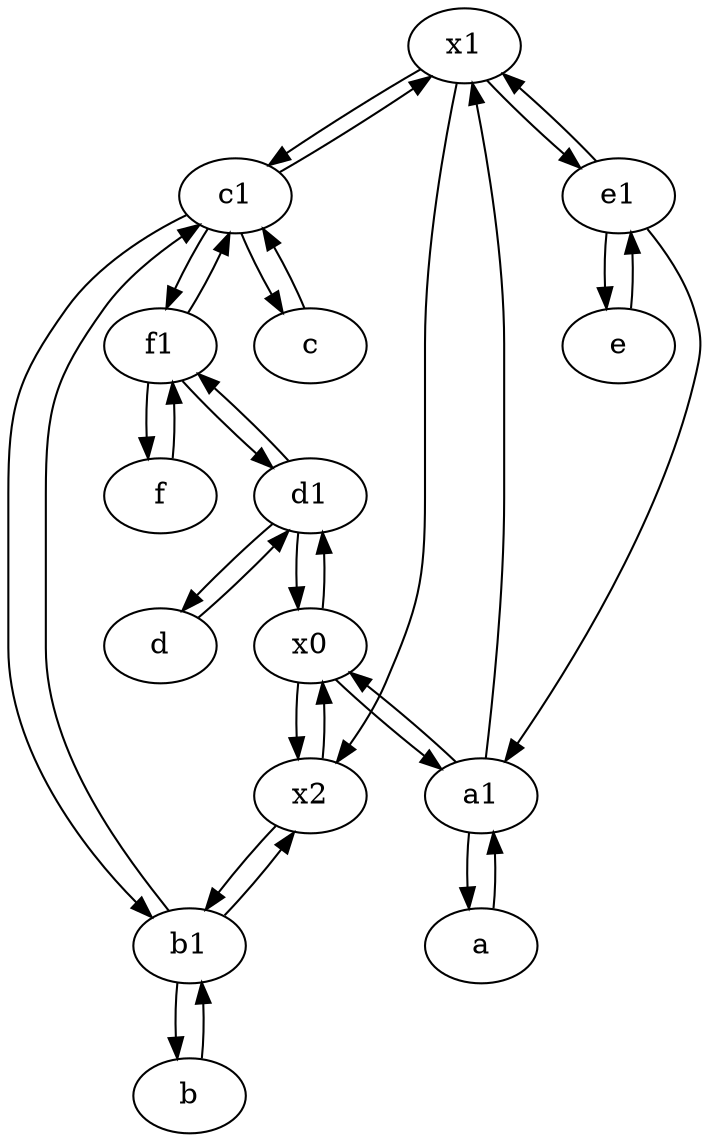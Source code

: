 digraph  {
	x1;
	c [pos="20,10!"];
	d [pos="20,30!"];
	d1 [pos="25,30!"];
	c1 [pos="30,15!"];
	e [pos="30,50!"];
	f [pos="15,45!"];
	e1 [pos="25,45!"];
	b1 [pos="45,20!"];
	b [pos="50,20!"];
	a [pos="40,10!"];
	x2;
	x0;
	f1;
	a1 [pos="40,15!"];
	b1 -> x2;
	x0 -> d1;
	f1 -> c1;
	e1 -> x1;
	c1 -> f1;
	a -> a1;
	a1 -> x1;
	x1 -> c1;
	b -> b1;
	x2 -> b1;
	e1 -> a1;
	a1 -> x0;
	c1 -> b1;
	e1 -> e;
	b1 -> b;
	c1 -> c;
	d1 -> x0;
	x2 -> x0;
	c -> c1;
	d -> d1;
	x0 -> a1;
	a1 -> a;
	f1 -> d1;
	f -> f1;
	f1 -> f;
	x1 -> e1;
	d1 -> d;
	x0 -> x2;
	b1 -> c1;
	x1 -> x2;
	c1 -> x1;
	e -> e1;
	d1 -> f1;

	}